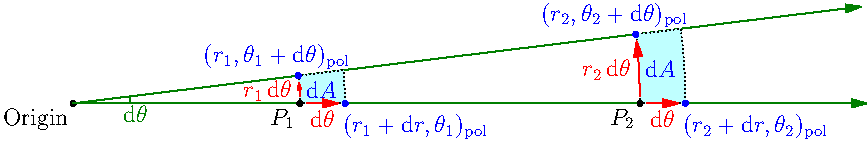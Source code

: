 import geometry;

usepackage("amsmath");
usepackage("derivative");
unitsize(2cm);
real dtheta = 7;
pair P1 = (2,0);
pair X1 = P1 + (0.4, 0);
pair Y1 = rotate(dtheta)*P1;
pair P2 = (5,0);
pair X2 = P2 + (0.4, 0);
pair Y2 = rotate(dtheta)*P2;

pair O = (0,0);
dot("Origin", O, dir(225), black);

draw(7*dir(X2)--O--7*dir(Y2), deepgreen, Arrows);

filldraw(arc(O,P1,Y1)--arc(O,(rotate(dtheta)*X1), X1, false)--cycle, palecyan, dotted);
label("$\odif A$", (X1+Y1)/2, blue);
draw(P1--X1, red, EndArrow, Margins);
draw(arc(O, P1, Y1), red, EndArrow, Margins);
dot("$P_1$", P1, dir(225));
dot("$(r_1 + \odif r, \theta_1)_{\text{pol}}$", X1, 2*dir(310), blue);
dot("$(r_1, \theta_1 + \odif \theta)_{\text{pol}}$", Y1, dir(105), blue);

filldraw(arc(O,P2,Y2)--arc(O,(rotate(dtheta)*X2), X2, false)--cycle, palecyan, dotted);
label("$\odif A$", (X2+Y2)/2, blue);
draw(P2--X2, red, EndArrow, Margins);
draw(arc(O, P2, Y2), red, EndArrow, Margins);
dot("$P_2$", P2, dir(225));
dot("$(r_2 + \odif r, \theta_2)_{\text{pol}}$", X2, 2*dir(310), blue);
dot("$(r_2, \theta_2 + \odif \theta)_{\text{pol}}$", Y2, dir(105), blue);

markangle(X1, O, Y1, deepgreen);
label("$\odif \theta$", O, 7*dir(-10), deepgreen);

label("$\odif \theta$", midpoint(P1--X1), dir(-90), red);
label("$\odif \theta$", midpoint(P2--X2), dir(-90), red);
label("$r_1 \odif \theta$", midpoint(P1--Y1), -dir(dtheta/2), red);
label("$r_2 \odif \theta$", midpoint(P2--Y2), -dir(dtheta/2), red);
